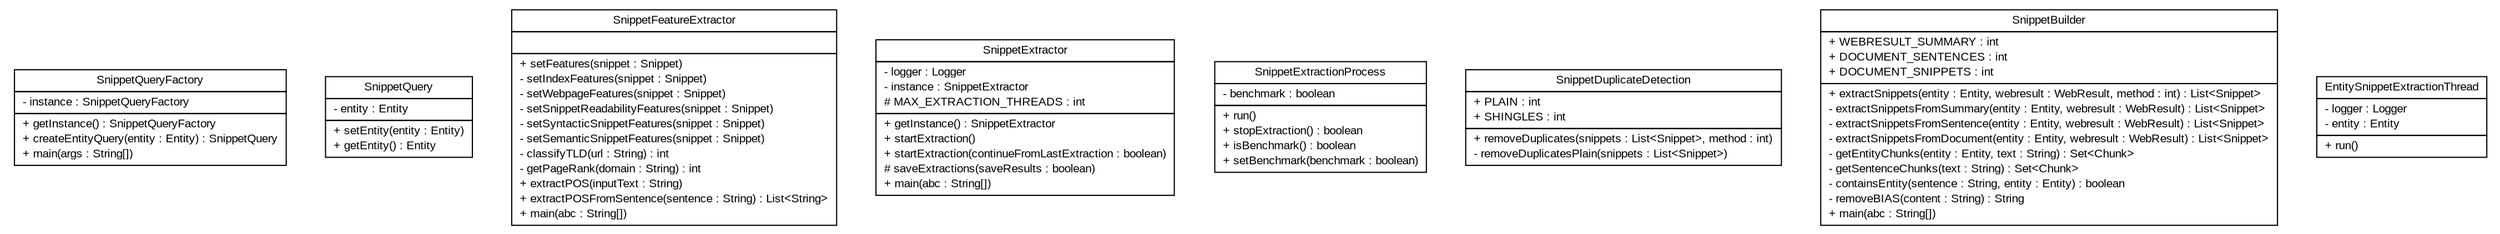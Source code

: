#!/usr/local/bin/dot
#
# Class diagram 
# Generated by UMLGraph version 5.2 (http://www.umlgraph.org/)
#

digraph G {
	edge [fontname="arial",fontsize=10,labelfontname="arial",labelfontsize=10];
	node [fontname="arial",fontsize=10,shape=plaintext];
	nodesep=0.25;
	ranksep=0.5;
	// tud.iir.extraction.snippet.SnippetQueryFactory
	c3479 [label=<<table title="tud.iir.extraction.snippet.SnippetQueryFactory" border="0" cellborder="1" cellspacing="0" cellpadding="2" port="p" href="./SnippetQueryFactory.html">
		<tr><td><table border="0" cellspacing="0" cellpadding="1">
<tr><td align="center" balign="center"> SnippetQueryFactory </td></tr>
		</table></td></tr>
		<tr><td><table border="0" cellspacing="0" cellpadding="1">
<tr><td align="left" balign="left"> - instance : SnippetQueryFactory </td></tr>
		</table></td></tr>
		<tr><td><table border="0" cellspacing="0" cellpadding="1">
<tr><td align="left" balign="left"> + getInstance() : SnippetQueryFactory </td></tr>
<tr><td align="left" balign="left"> + createEntityQuery(entity : Entity) : SnippetQuery </td></tr>
<tr><td align="left" balign="left"> + main(args : String[]) </td></tr>
		</table></td></tr>
		</table>>, fontname="arial", fontcolor="black", fontsize=10.0];
	// tud.iir.extraction.snippet.SnippetQuery
	c3480 [label=<<table title="tud.iir.extraction.snippet.SnippetQuery" border="0" cellborder="1" cellspacing="0" cellpadding="2" port="p" href="./SnippetQuery.html">
		<tr><td><table border="0" cellspacing="0" cellpadding="1">
<tr><td align="center" balign="center"> SnippetQuery </td></tr>
		</table></td></tr>
		<tr><td><table border="0" cellspacing="0" cellpadding="1">
<tr><td align="left" balign="left"> - entity : Entity </td></tr>
		</table></td></tr>
		<tr><td><table border="0" cellspacing="0" cellpadding="1">
<tr><td align="left" balign="left"> + setEntity(entity : Entity) </td></tr>
<tr><td align="left" balign="left"> + getEntity() : Entity </td></tr>
		</table></td></tr>
		</table>>, fontname="arial", fontcolor="black", fontsize=10.0];
	// tud.iir.extraction.snippet.SnippetFeatureExtractor
	c3481 [label=<<table title="tud.iir.extraction.snippet.SnippetFeatureExtractor" border="0" cellborder="1" cellspacing="0" cellpadding="2" port="p" href="./SnippetFeatureExtractor.html">
		<tr><td><table border="0" cellspacing="0" cellpadding="1">
<tr><td align="center" balign="center"> SnippetFeatureExtractor </td></tr>
		</table></td></tr>
		<tr><td><table border="0" cellspacing="0" cellpadding="1">
<tr><td align="left" balign="left">  </td></tr>
		</table></td></tr>
		<tr><td><table border="0" cellspacing="0" cellpadding="1">
<tr><td align="left" balign="left"> + setFeatures(snippet : Snippet) </td></tr>
<tr><td align="left" balign="left"> - setIndexFeatures(snippet : Snippet) </td></tr>
<tr><td align="left" balign="left"> - setWebpageFeatures(snippet : Snippet) </td></tr>
<tr><td align="left" balign="left"> - setSnippetReadabilityFeatures(snippet : Snippet) </td></tr>
<tr><td align="left" balign="left"> - setSyntacticSnippetFeatures(snippet : Snippet) </td></tr>
<tr><td align="left" balign="left"> - setSemanticSnippetFeatures(snippet : Snippet) </td></tr>
<tr><td align="left" balign="left"> - classifyTLD(url : String) : int </td></tr>
<tr><td align="left" balign="left"> - getPageRank(domain : String) : int </td></tr>
<tr><td align="left" balign="left"> + extractPOS(inputText : String) </td></tr>
<tr><td align="left" balign="left"> + extractPOSFromSentence(sentence : String) : List&lt;String&gt; </td></tr>
<tr><td align="left" balign="left"> + main(abc : String[]) </td></tr>
		</table></td></tr>
		</table>>, fontname="arial", fontcolor="black", fontsize=10.0];
	// tud.iir.extraction.snippet.SnippetExtractor
	c3482 [label=<<table title="tud.iir.extraction.snippet.SnippetExtractor" border="0" cellborder="1" cellspacing="0" cellpadding="2" port="p" href="./SnippetExtractor.html">
		<tr><td><table border="0" cellspacing="0" cellpadding="1">
<tr><td align="center" balign="center"> SnippetExtractor </td></tr>
		</table></td></tr>
		<tr><td><table border="0" cellspacing="0" cellpadding="1">
<tr><td align="left" balign="left"> - logger : Logger </td></tr>
<tr><td align="left" balign="left"> - instance : SnippetExtractor </td></tr>
<tr><td align="left" balign="left"> # MAX_EXTRACTION_THREADS : int </td></tr>
		</table></td></tr>
		<tr><td><table border="0" cellspacing="0" cellpadding="1">
<tr><td align="left" balign="left"> + getInstance() : SnippetExtractor </td></tr>
<tr><td align="left" balign="left"> + startExtraction() </td></tr>
<tr><td align="left" balign="left"> + startExtraction(continueFromLastExtraction : boolean) </td></tr>
<tr><td align="left" balign="left"> # saveExtractions(saveResults : boolean) </td></tr>
<tr><td align="left" balign="left"> + main(abc : String[]) </td></tr>
		</table></td></tr>
		</table>>, fontname="arial", fontcolor="black", fontsize=10.0];
	// tud.iir.extraction.snippet.SnippetExtractionProcess
	c3483 [label=<<table title="tud.iir.extraction.snippet.SnippetExtractionProcess" border="0" cellborder="1" cellspacing="0" cellpadding="2" port="p" href="./SnippetExtractionProcess.html">
		<tr><td><table border="0" cellspacing="0" cellpadding="1">
<tr><td align="center" balign="center"> SnippetExtractionProcess </td></tr>
		</table></td></tr>
		<tr><td><table border="0" cellspacing="0" cellpadding="1">
<tr><td align="left" balign="left"> - benchmark : boolean </td></tr>
		</table></td></tr>
		<tr><td><table border="0" cellspacing="0" cellpadding="1">
<tr><td align="left" balign="left"> + run() </td></tr>
<tr><td align="left" balign="left"> + stopExtraction() : boolean </td></tr>
<tr><td align="left" balign="left"> + isBenchmark() : boolean </td></tr>
<tr><td align="left" balign="left"> + setBenchmark(benchmark : boolean) </td></tr>
		</table></td></tr>
		</table>>, fontname="arial", fontcolor="black", fontsize=10.0];
	// tud.iir.extraction.snippet.SnippetDuplicateDetection
	c3484 [label=<<table title="tud.iir.extraction.snippet.SnippetDuplicateDetection" border="0" cellborder="1" cellspacing="0" cellpadding="2" port="p" href="./SnippetDuplicateDetection.html">
		<tr><td><table border="0" cellspacing="0" cellpadding="1">
<tr><td align="center" balign="center"> SnippetDuplicateDetection </td></tr>
		</table></td></tr>
		<tr><td><table border="0" cellspacing="0" cellpadding="1">
<tr><td align="left" balign="left"> + PLAIN : int </td></tr>
<tr><td align="left" balign="left"> + SHINGLES : int </td></tr>
		</table></td></tr>
		<tr><td><table border="0" cellspacing="0" cellpadding="1">
<tr><td align="left" balign="left"> + removeDuplicates(snippets : List&lt;Snippet&gt;, method : int) </td></tr>
<tr><td align="left" balign="left"> - removeDuplicatesPlain(snippets : List&lt;Snippet&gt;) </td></tr>
		</table></td></tr>
		</table>>, fontname="arial", fontcolor="black", fontsize=10.0];
	// tud.iir.extraction.snippet.SnippetBuilder
	c3485 [label=<<table title="tud.iir.extraction.snippet.SnippetBuilder" border="0" cellborder="1" cellspacing="0" cellpadding="2" port="p" href="./SnippetBuilder.html">
		<tr><td><table border="0" cellspacing="0" cellpadding="1">
<tr><td align="center" balign="center"> SnippetBuilder </td></tr>
		</table></td></tr>
		<tr><td><table border="0" cellspacing="0" cellpadding="1">
<tr><td align="left" balign="left"> + WEBRESULT_SUMMARY : int </td></tr>
<tr><td align="left" balign="left"> + DOCUMENT_SENTENCES : int </td></tr>
<tr><td align="left" balign="left"> + DOCUMENT_SNIPPETS : int </td></tr>
		</table></td></tr>
		<tr><td><table border="0" cellspacing="0" cellpadding="1">
<tr><td align="left" balign="left"> + extractSnippets(entity : Entity, webresult : WebResult, method : int) : List&lt;Snippet&gt; </td></tr>
<tr><td align="left" balign="left"> - extractSnippetsFromSummary(entity : Entity, webresult : WebResult) : List&lt;Snippet&gt; </td></tr>
<tr><td align="left" balign="left"> - extractSnippetsFromSentence(entity : Entity, webresult : WebResult) : List&lt;Snippet&gt; </td></tr>
<tr><td align="left" balign="left"> - extractSnippetsFromDocument(entity : Entity, webresult : WebResult) : List&lt;Snippet&gt; </td></tr>
<tr><td align="left" balign="left"> - getEntityChunks(entity : Entity, text : String) : Set&lt;Chunk&gt; </td></tr>
<tr><td align="left" balign="left"> - getSentenceChunks(text : String) : Set&lt;Chunk&gt; </td></tr>
<tr><td align="left" balign="left"> - containsEntity(sentence : String, entity : Entity) : boolean </td></tr>
<tr><td align="left" balign="left"> - removeBIAS(content : String) : String </td></tr>
<tr><td align="left" balign="left"> + main(abc : String[]) </td></tr>
		</table></td></tr>
		</table>>, fontname="arial", fontcolor="black", fontsize=10.0];
	// tud.iir.extraction.snippet.EntitySnippetExtractionThread
	c3486 [label=<<table title="tud.iir.extraction.snippet.EntitySnippetExtractionThread" border="0" cellborder="1" cellspacing="0" cellpadding="2" port="p" href="./EntitySnippetExtractionThread.html">
		<tr><td><table border="0" cellspacing="0" cellpadding="1">
<tr><td align="center" balign="center"> EntitySnippetExtractionThread </td></tr>
		</table></td></tr>
		<tr><td><table border="0" cellspacing="0" cellpadding="1">
<tr><td align="left" balign="left"> - logger : Logger </td></tr>
<tr><td align="left" balign="left"> - entity : Entity </td></tr>
		</table></td></tr>
		<tr><td><table border="0" cellspacing="0" cellpadding="1">
<tr><td align="left" balign="left"> + run() </td></tr>
		</table></td></tr>
		</table>>, fontname="arial", fontcolor="black", fontsize=10.0];
}

